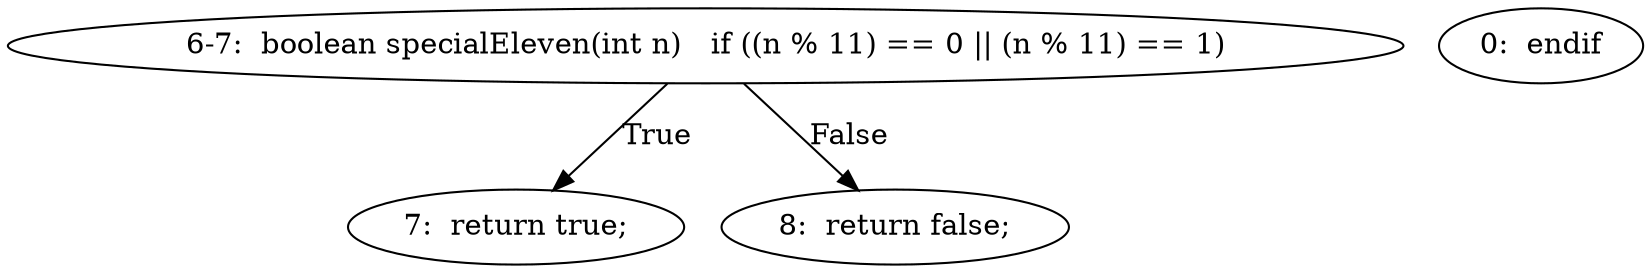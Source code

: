 digraph result_test { 
// graph-vertices
  a1  [label="6-7:  boolean specialEleven(int n)	if ((n % 11) == 0 || (n % 11) == 1)"]; 
  2  [label="7:  return true;"]; 
  3  [label="0:  endif"]; 
  4  [label="8:  return false;"]; 
// graph-edges
  a1 -> 2  [label="True"]; 
  a1 -> 4  [label="False"]; 
}
